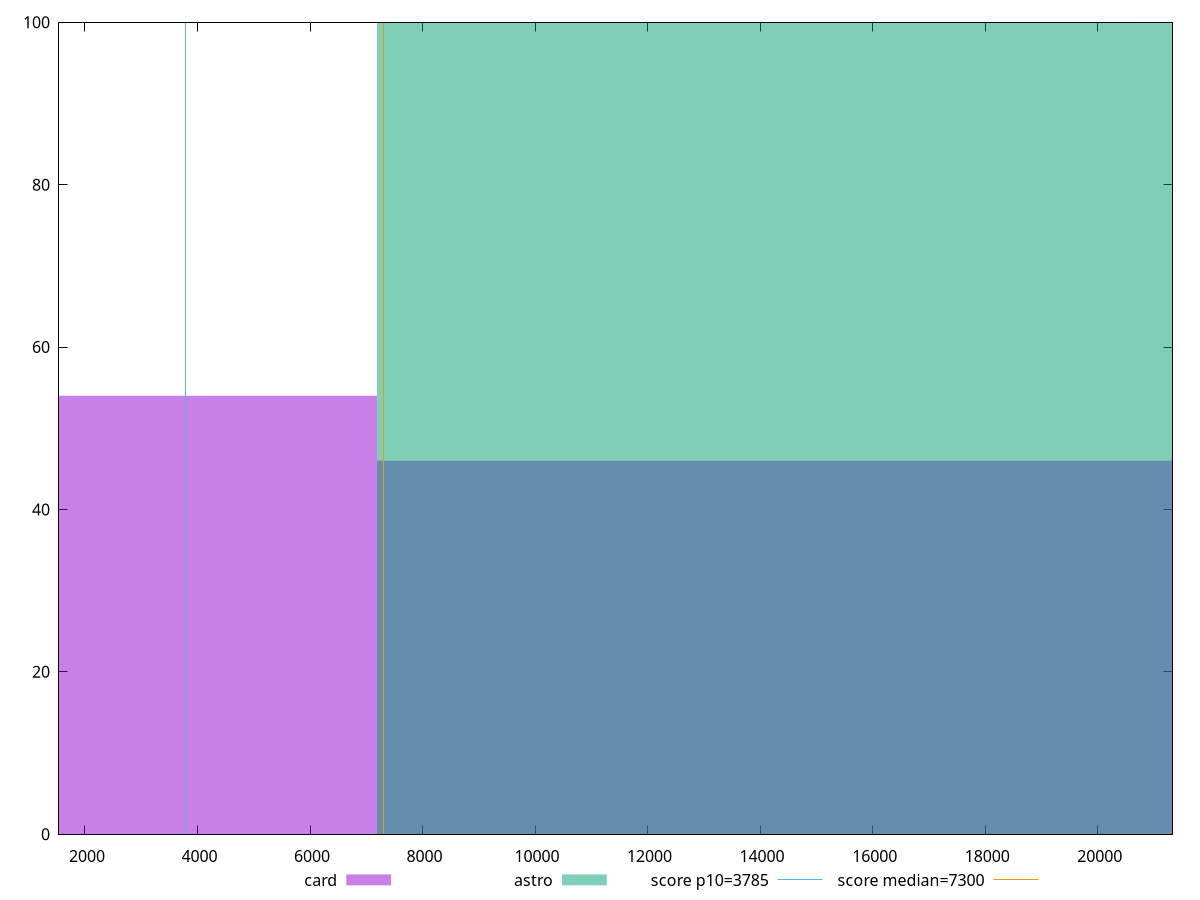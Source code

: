 reset

$card <<EOF
0 54
14383.74985691135 46
EOF

$astro <<EOF
14383.74985691135 100
EOF

set key outside below
set boxwidth 14383.74985691135
set xrange [1538.8600000000001:21329.5455]
set yrange [0:100]
set trange [0:100]
set style fill transparent solid 0.5 noborder

set parametric
set terminal svg size 640, 500 enhanced background rgb 'white'
set output "reports/report_00028_2021-02-24T12-49-42.674Z/interactive/comparison/histogram/2_vs_3.svg"

plot $card title "card" with boxes, \
     $astro title "astro" with boxes, \
     3785,t title "score p10=3785", \
     7300,t title "score median=7300"

reset

